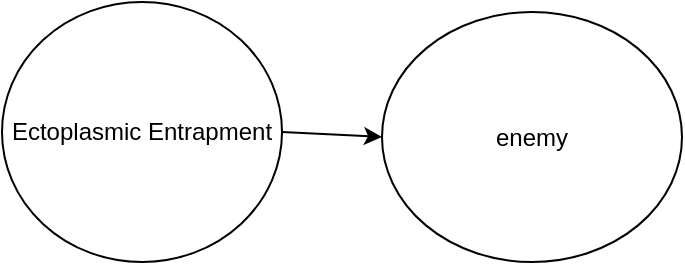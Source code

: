 <mxfile version="20.8.18" type="github">
  <diagram name="Page-1" id="WVAjT4nHFo0zb_2ehgD_">
    <mxGraphModel dx="691" dy="591" grid="1" gridSize="10" guides="1" tooltips="1" connect="1" arrows="1" fold="1" page="1" pageScale="1" pageWidth="850" pageHeight="1100" math="0" shadow="0">
      <root>
        <mxCell id="0" />
        <mxCell id="1" parent="0" />
        <mxCell id="ACkWUpYoQ0h37io_j_W4-1" value="Ectoplasmic Entrapment&lt;br&gt;" style="ellipse;whiteSpace=wrap;html=1;" vertex="1" parent="1">
          <mxGeometry x="150" y="170" width="140" height="130" as="geometry" />
        </mxCell>
        <mxCell id="ACkWUpYoQ0h37io_j_W4-2" value="enemy&lt;br&gt;" style="ellipse;whiteSpace=wrap;html=1;" vertex="1" parent="1">
          <mxGeometry x="340" y="175" width="150" height="125" as="geometry" />
        </mxCell>
        <mxCell id="ACkWUpYoQ0h37io_j_W4-3" value="" style="endArrow=classic;html=1;rounded=0;exitX=1;exitY=0.5;exitDx=0;exitDy=0;entryX=0;entryY=0.5;entryDx=0;entryDy=0;" edge="1" parent="1" source="ACkWUpYoQ0h37io_j_W4-1" target="ACkWUpYoQ0h37io_j_W4-2">
          <mxGeometry width="50" height="50" relative="1" as="geometry">
            <mxPoint x="330" y="320" as="sourcePoint" />
            <mxPoint x="380" y="270" as="targetPoint" />
          </mxGeometry>
        </mxCell>
      </root>
    </mxGraphModel>
  </diagram>
</mxfile>
